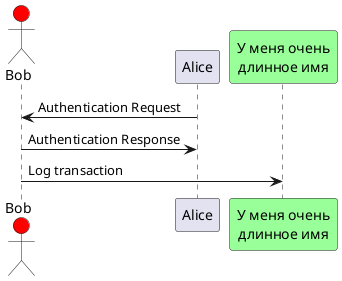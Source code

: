 @startuml
actor Bob #red
participant Alice
participant "У меня очень\nдлинное имя" as L #99FF99

Alice->Bob: Authentication Request
Bob->Alice: Authentication Response
Bob->L: Log transaction
@enduml